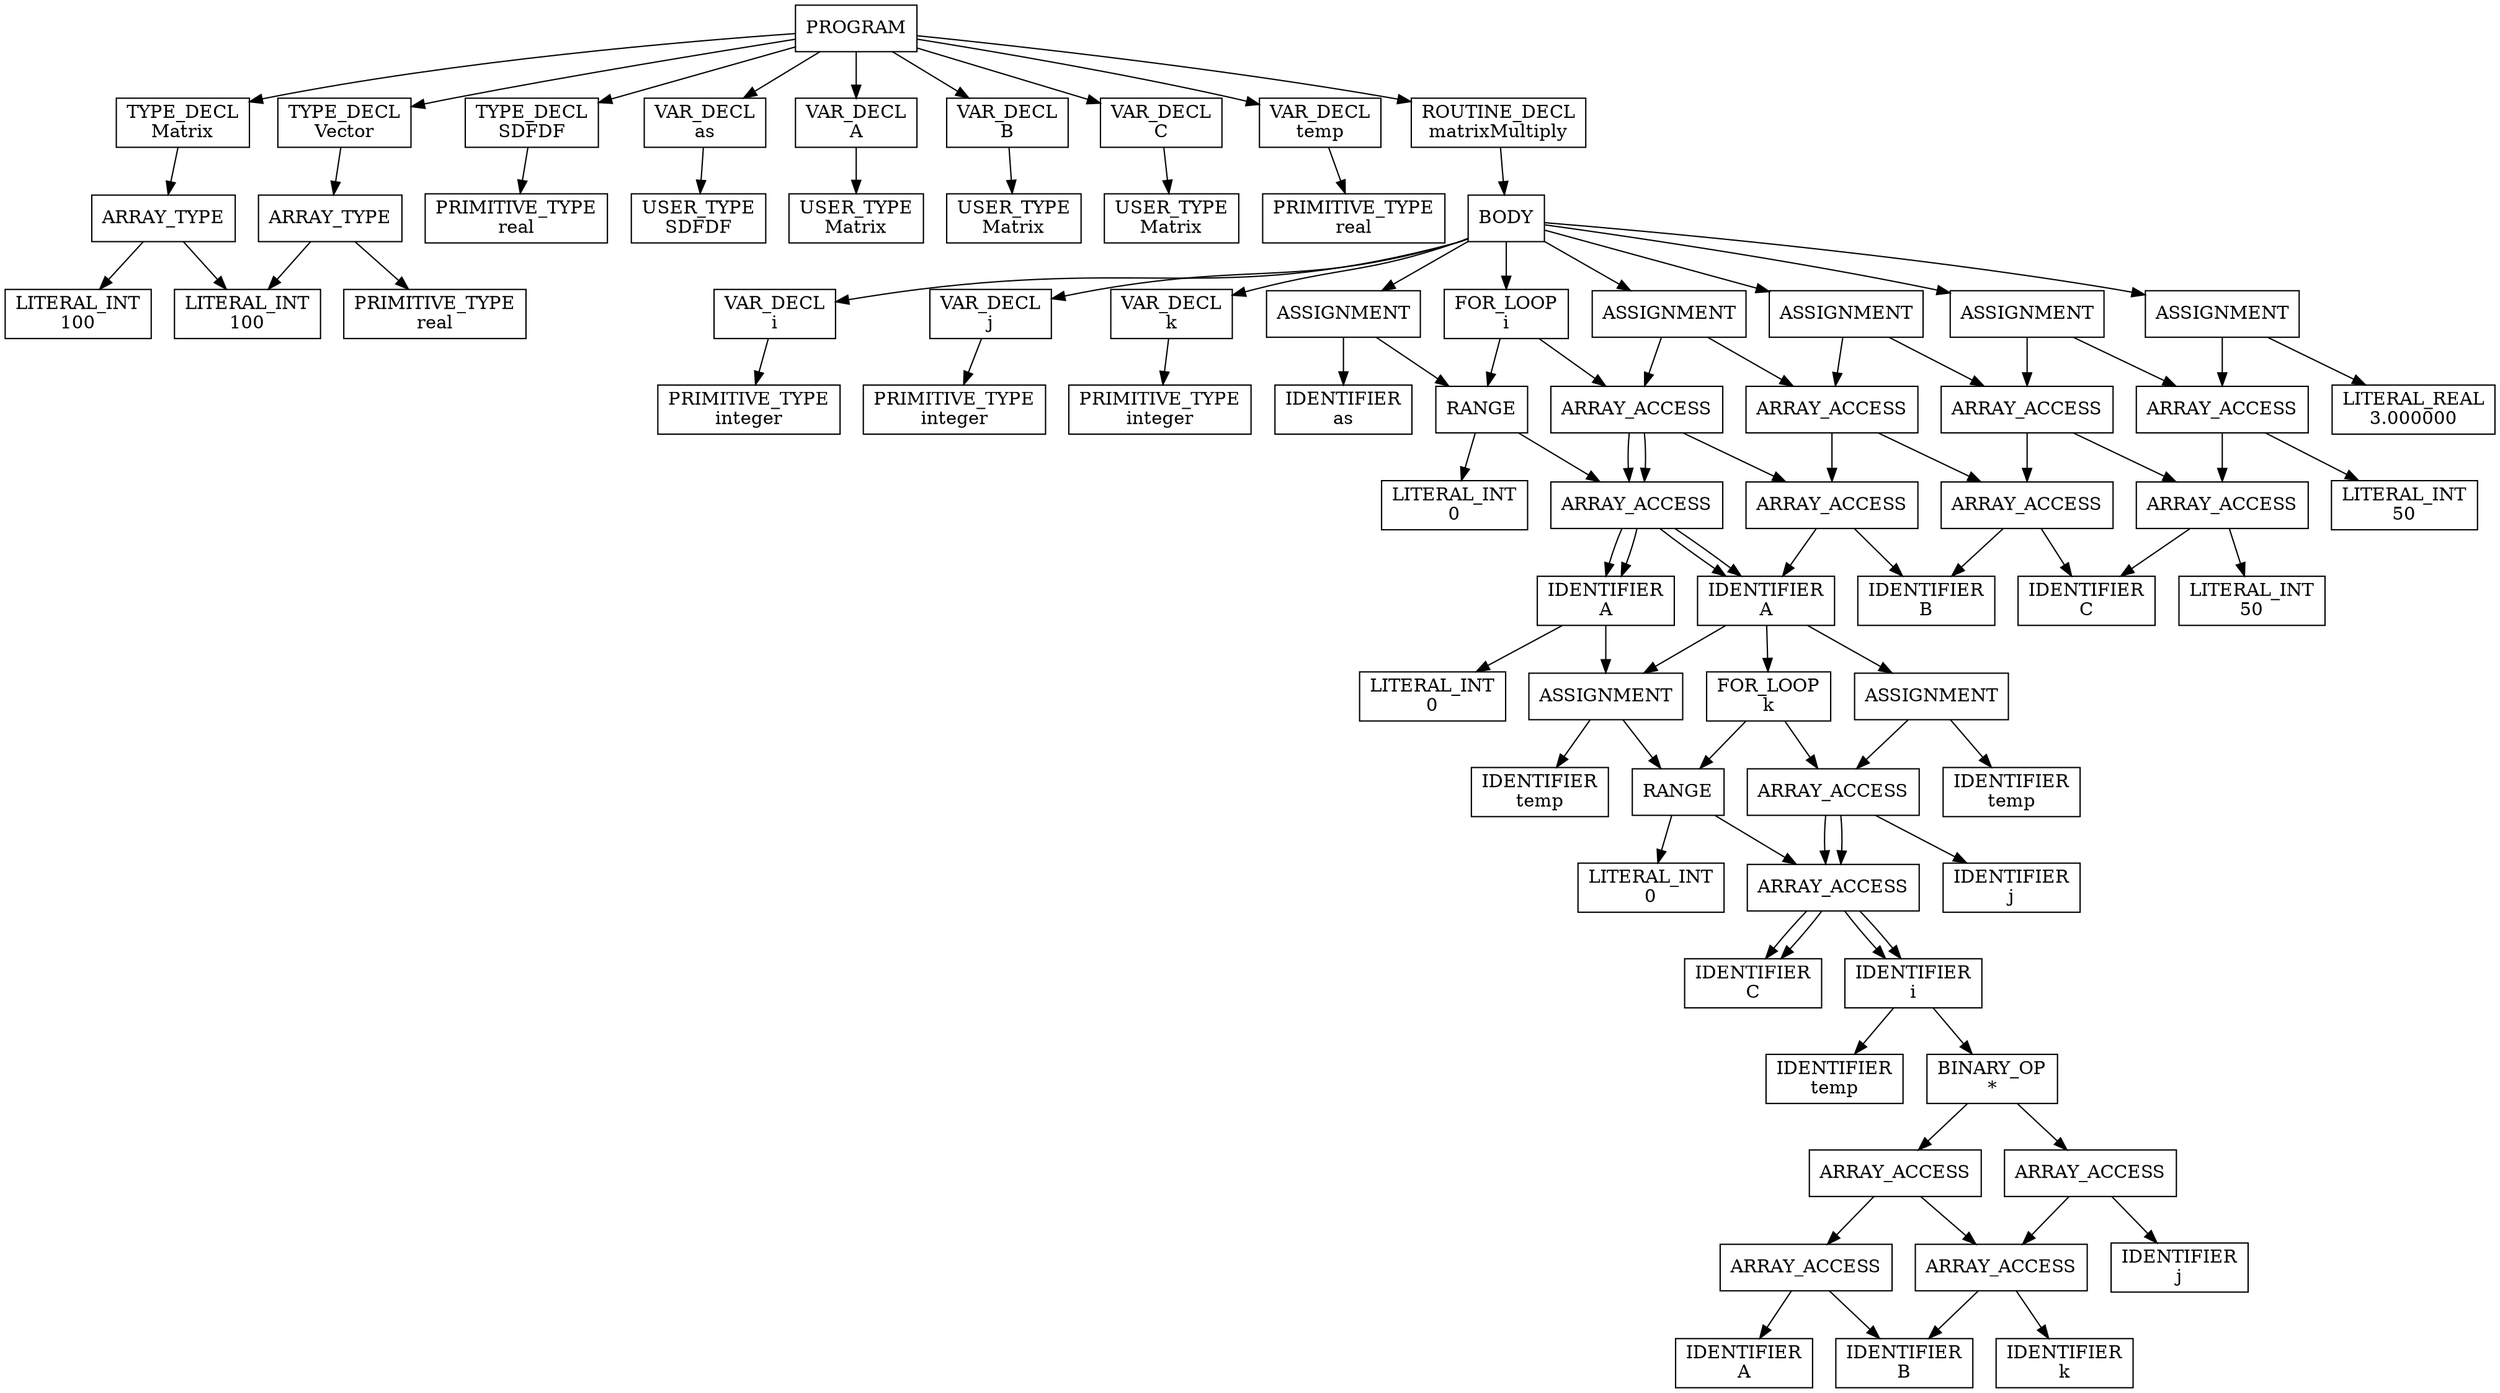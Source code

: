 digraph AST {
  node [shape=box];
  n0 [label="PROGRAM"];
  n0 -> n1;
  n1 [label="TYPE_DECL\nMatrix"];
  n1 -> n2;
  n2 [label="ARRAY_TYPE"];
  n2 -> n3;
  n3 [label="LITERAL_INT\n100"];
  n2 -> n1003;
  n1003 [label="PRIMITIVE_TYPE\nreal"];
  n0 -> n1001;
  n1001 [label="TYPE_DECL\nVector"];
  n1001 -> n1002;
  n1002 [label="ARRAY_TYPE"];
  n1002 -> n1003;
  n1003 [label="LITERAL_INT\n100"];
  n1002 -> n2003;
  n2003 [label="PRIMITIVE_TYPE\nreal"];
  n0 -> n2001;
  n2001 [label="TYPE_DECL\nSDFDF"];
  n2001 -> n2002;
  n2002 [label="PRIMITIVE_TYPE\nreal"];
  n0 -> n3001;
  n3001 [label="VAR_DECL\nas"];
  n3001 -> n3002;
  n3002 [label="USER_TYPE\nSDFDF"];
  n0 -> n4001;
  n4001 [label="VAR_DECL\nA"];
  n4001 -> n4002;
  n4002 [label="USER_TYPE\nMatrix"];
  n0 -> n5001;
  n5001 [label="VAR_DECL\nB"];
  n5001 -> n5002;
  n5002 [label="USER_TYPE\nMatrix"];
  n0 -> n6001;
  n6001 [label="VAR_DECL\nC"];
  n6001 -> n6002;
  n6002 [label="USER_TYPE\nMatrix"];
  n0 -> n7001;
  n7001 [label="VAR_DECL\ntemp"];
  n7001 -> n7002;
  n7002 [label="PRIMITIVE_TYPE\nreal"];
  n0 -> n8001;
  n8001 [label="ROUTINE_DECL\nmatrixMultiply"];
  n8001 -> n8002;
  n8002 [label="BODY"];
  n8002 -> n8003;
  n8003 [label="VAR_DECL\ni"];
  n8003 -> n8004;
  n8004 [label="PRIMITIVE_TYPE\ninteger"];
  n8002 -> n9003;
  n9003 [label="VAR_DECL\nj"];
  n9003 -> n9004;
  n9004 [label="PRIMITIVE_TYPE\ninteger"];
  n8002 -> n10003;
  n10003 [label="VAR_DECL\nk"];
  n10003 -> n10004;
  n10004 [label="PRIMITIVE_TYPE\ninteger"];
  n8002 -> n11003;
  n11003 [label="ASSIGNMENT"];
  n11003 -> n11004;
  n11004 [label="IDENTIFIER\nas"];
  n11003 -> n12004;
  n12004 [label="LITERAL_INT\n0"];
  n8002 -> n12003;
  n12003 [label="FOR_LOOP\ni"];
  n12003 -> n12004;
  n12004 [label="RANGE"];
  n12004 -> n12005;
  n12005 [label="LITERAL_INT\n0"];
  n12004 -> n13005;
  n13005 [label="LITERAL_INT\n99"];
  n12003 -> n13004;
  n13004 [label="BODY"];
  n13004 -> n13005;
  n13005 [label="FOR_LOOP\nj"];
  n13005 -> n13006;
  n13006 [label="RANGE"];
  n13006 -> n13007;
  n13007 [label="LITERAL_INT\n0"];
  n13006 -> n14007;
  n14007 [label="LITERAL_INT\n99"];
  n13005 -> n14006;
  n14006 [label="BODY"];
  n14006 -> n14007;
  n14007 [label="ASSIGNMENT"];
  n14007 -> n14008;
  n14008 [label="IDENTIFIER\ntemp"];
  n14007 -> n15008;
  n15008 [label="LITERAL_REAL\n0.000000"];
  n14006 -> n15007;
  n15007 [label="FOR_LOOP\nk"];
  n15007 -> n15008;
  n15008 [label="RANGE"];
  n15008 -> n15009;
  n15009 [label="LITERAL_INT\n0"];
  n15008 -> n16009;
  n16009 [label="LITERAL_INT\n99"];
  n15007 -> n16008;
  n16008 [label="BODY"];
  n16008 -> n16009;
  n16009 [label="ASSIGNMENT"];
  n16009 -> n16010;
  n16010 [label="IDENTIFIER\ntemp"];
  n16009 -> n17010;
  n17010 [label="BINARY_OP\n+"];
  n17010 -> n17011;
  n17011 [label="IDENTIFIER\ntemp"];
  n17010 -> n18011;
  n18011 [label="BINARY_OP\n*"];
  n18011 -> n18012;
  n18012 [label="ARRAY_ACCESS"];
  n18012 -> n18013;
  n18013 [label="ARRAY_ACCESS"];
  n18013 -> n18014;
  n18014 [label="IDENTIFIER\nA"];
  n18013 -> n19014;
  n19014 [label="IDENTIFIER\ni"];
  n18012 -> n19013;
  n19013 [label="IDENTIFIER\nk"];
  n18011 -> n19012;
  n19012 [label="ARRAY_ACCESS"];
  n19012 -> n19013;
  n19013 [label="ARRAY_ACCESS"];
  n19013 -> n19014;
  n19014 [label="IDENTIFIER\nB"];
  n19013 -> n20014;
  n20014 [label="IDENTIFIER\nk"];
  n19012 -> n20013;
  n20013 [label="IDENTIFIER\nj"];
  n14006 -> n16007;
  n16007 [label="ASSIGNMENT"];
  n16007 -> n16008;
  n16008 [label="ARRAY_ACCESS"];
  n16008 -> n16009;
  n16009 [label="ARRAY_ACCESS"];
  n16009 -> n16010;
  n16010 [label="IDENTIFIER\nC"];
  n16009 -> n17010;
  n17010 [label="IDENTIFIER\ni"];
  n16008 -> n17009;
  n17009 [label="IDENTIFIER\nj"];
  n16007 -> n17008;
  n17008 [label="IDENTIFIER\ntemp"];
  n8002 -> n13003;
  n13003 [label="ASSIGNMENT"];
  n13003 -> n13004;
  n13004 [label="ARRAY_ACCESS"];
  n13004 -> n13005;
  n13005 [label="ARRAY_ACCESS"];
  n13005 -> n13006;
  n13006 [label="IDENTIFIER\nA"];
  n13005 -> n14006;
  n14006 [label="LITERAL_INT\n0"];
  n13004 -> n14005;
  n14005 [label="LITERAL_INT\n0"];
  n13003 -> n14004;
  n14004 [label="LITERAL_REAL\n1.000000"];
  n8002 -> n14003;
  n14003 [label="ASSIGNMENT"];
  n14003 -> n14004;
  n14004 [label="ARRAY_ACCESS"];
  n14004 -> n14005;
  n14005 [label="ARRAY_ACCESS"];
  n14005 -> n14006;
  n14006 [label="IDENTIFIER\nA"];
  n14005 -> n15006;
  n15006 [label="LITERAL_INT\n99"];
  n14004 -> n15005;
  n15005 [label="LITERAL_INT\n99"];
  n14003 -> n15004;
  n15004 [label="LITERAL_REAL\n1.000000"];
  n8002 -> n15003;
  n15003 [label="ASSIGNMENT"];
  n15003 -> n15004;
  n15004 [label="ARRAY_ACCESS"];
  n15004 -> n15005;
  n15005 [label="ARRAY_ACCESS"];
  n15005 -> n15006;
  n15006 [label="IDENTIFIER\nB"];
  n15005 -> n16006;
  n16006 [label="LITERAL_INT\n0"];
  n15004 -> n16005;
  n16005 [label="LITERAL_INT\n99"];
  n15003 -> n16004;
  n16004 [label="LITERAL_REAL\n2.000000"];
  n8002 -> n16003;
  n16003 [label="ASSIGNMENT"];
  n16003 -> n16004;
  n16004 [label="ARRAY_ACCESS"];
  n16004 -> n16005;
  n16005 [label="ARRAY_ACCESS"];
  n16005 -> n16006;
  n16006 [label="IDENTIFIER\nC"];
  n16005 -> n17006;
  n17006 [label="LITERAL_INT\n50"];
  n16004 -> n17005;
  n17005 [label="LITERAL_INT\n50"];
  n16003 -> n17004;
  n17004 [label="LITERAL_REAL\n3.000000"];
}
